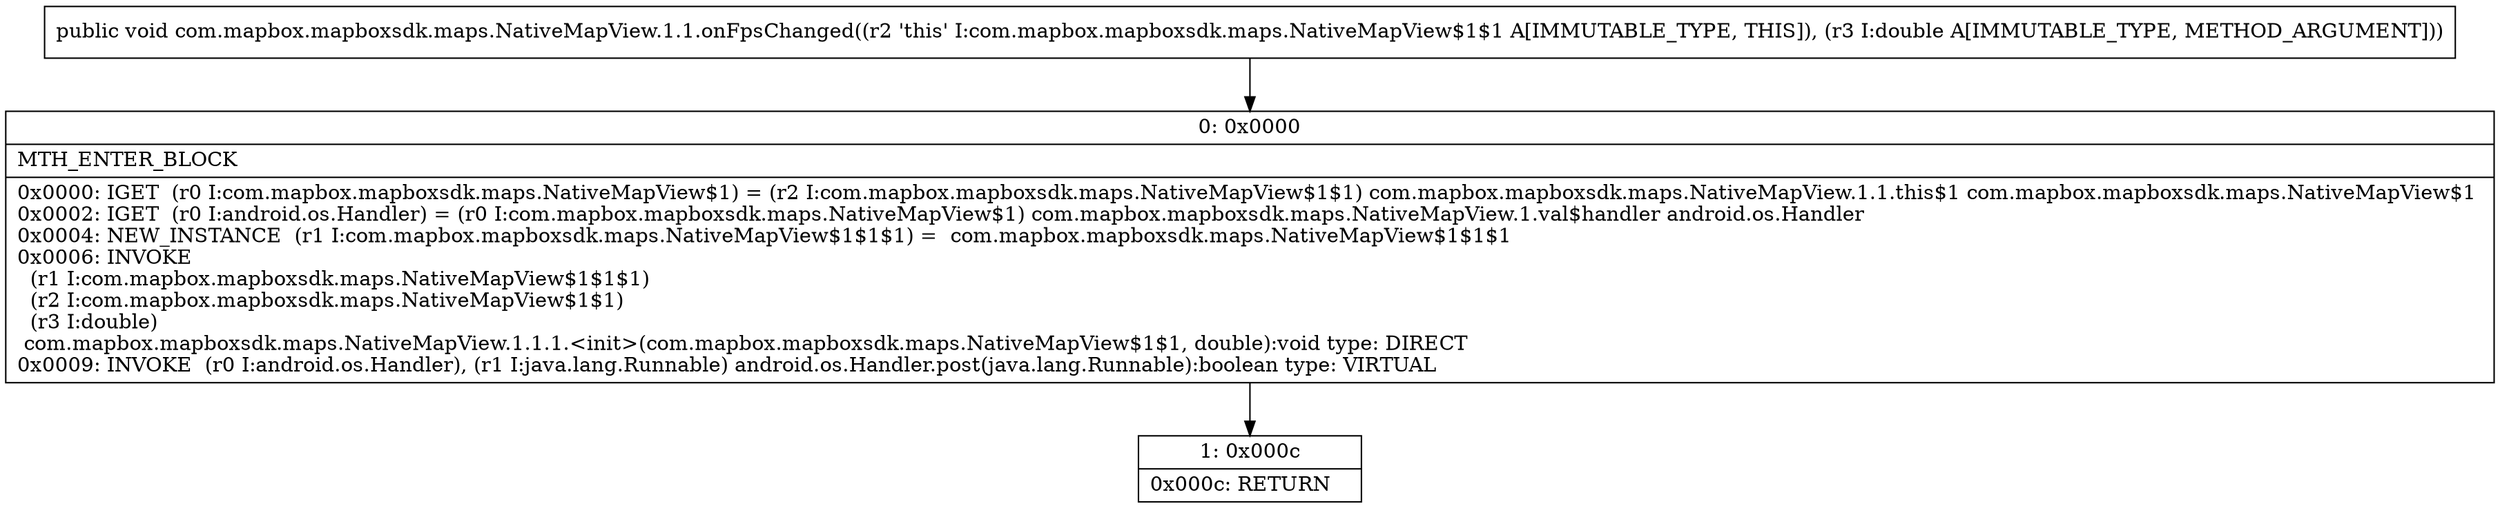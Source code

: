 digraph "CFG forcom.mapbox.mapboxsdk.maps.NativeMapView.1.1.onFpsChanged(D)V" {
Node_0 [shape=record,label="{0\:\ 0x0000|MTH_ENTER_BLOCK\l|0x0000: IGET  (r0 I:com.mapbox.mapboxsdk.maps.NativeMapView$1) = (r2 I:com.mapbox.mapboxsdk.maps.NativeMapView$1$1) com.mapbox.mapboxsdk.maps.NativeMapView.1.1.this$1 com.mapbox.mapboxsdk.maps.NativeMapView$1 \l0x0002: IGET  (r0 I:android.os.Handler) = (r0 I:com.mapbox.mapboxsdk.maps.NativeMapView$1) com.mapbox.mapboxsdk.maps.NativeMapView.1.val$handler android.os.Handler \l0x0004: NEW_INSTANCE  (r1 I:com.mapbox.mapboxsdk.maps.NativeMapView$1$1$1) =  com.mapbox.mapboxsdk.maps.NativeMapView$1$1$1 \l0x0006: INVOKE  \l  (r1 I:com.mapbox.mapboxsdk.maps.NativeMapView$1$1$1)\l  (r2 I:com.mapbox.mapboxsdk.maps.NativeMapView$1$1)\l  (r3 I:double)\l com.mapbox.mapboxsdk.maps.NativeMapView.1.1.1.\<init\>(com.mapbox.mapboxsdk.maps.NativeMapView$1$1, double):void type: DIRECT \l0x0009: INVOKE  (r0 I:android.os.Handler), (r1 I:java.lang.Runnable) android.os.Handler.post(java.lang.Runnable):boolean type: VIRTUAL \l}"];
Node_1 [shape=record,label="{1\:\ 0x000c|0x000c: RETURN   \l}"];
MethodNode[shape=record,label="{public void com.mapbox.mapboxsdk.maps.NativeMapView.1.1.onFpsChanged((r2 'this' I:com.mapbox.mapboxsdk.maps.NativeMapView$1$1 A[IMMUTABLE_TYPE, THIS]), (r3 I:double A[IMMUTABLE_TYPE, METHOD_ARGUMENT])) }"];
MethodNode -> Node_0;
Node_0 -> Node_1;
}

